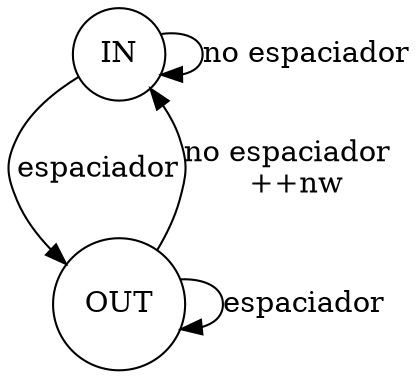 digraph G {

    graph  [bgcolor="white", fontname="Arial", fontsize=12]

    node [shape = circle];
    
    I [label = "IN"];
    O [label = "OUT"];
    
    I -> O [label = "espaciador"];
    O -> I [label = "no espaciador \n ++nw"];
    I -> I [label = "no espaciador"];
    O -> O [label = "espaciador"];

}